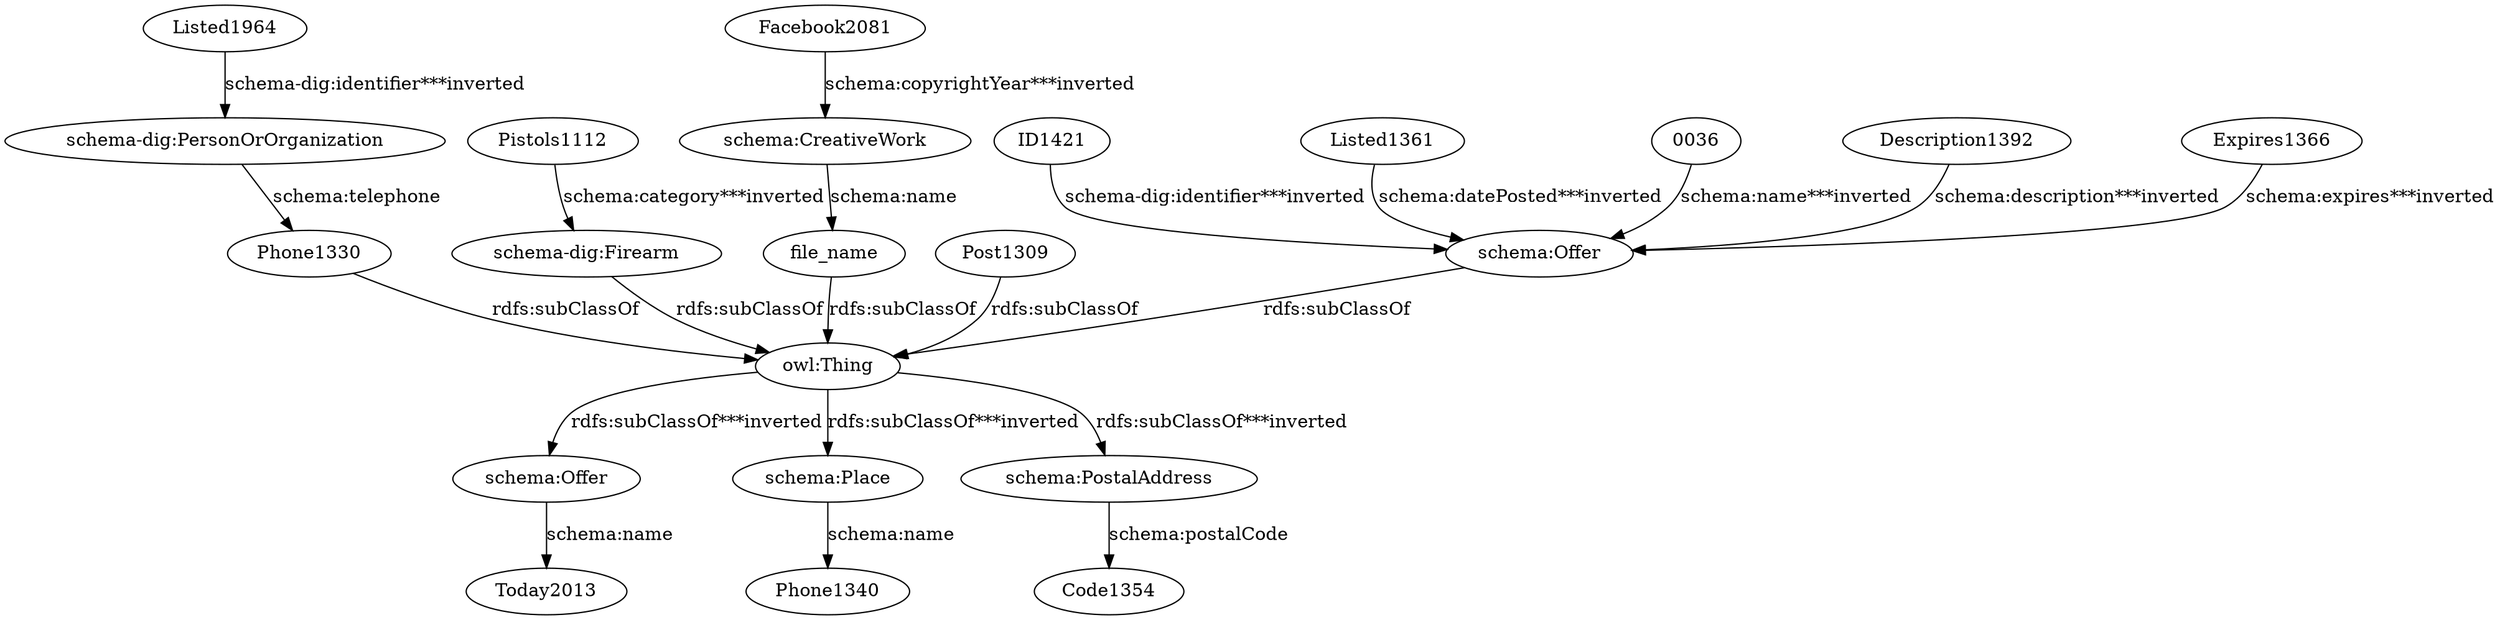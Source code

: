 digraph {
  "0036" [type=attribute_name,label="0036"]
  "schema:Offer1" [type=class_uri,label="schema:Offer"]
  Description1392 [type=attribute_name,label=Description1392]
  Expires1366 [type=attribute_name,label=Expires1366]
  Facebook2081 [type=attribute_name,label=Facebook2081]
  "schema:CreativeWork1" [type=class_uri,label="schema:CreativeWork"]
  ID1421 [type=attribute_name,label=ID1421]
  Listed1361 [type=attribute_name,label=Listed1361]
  Listed1964 [type=attribute_name,label=Listed1964]
  "schema-dig:PersonOrOrganization1" [type=class_uri,label="schema-dig:PersonOrOrganization"]
  Phone1330 [type=attribute_name,label=Phone1330]
  "owl:Thing" [type=special,label="owl:Thing"]
  Pistols1112 [type=attribute_name,label=Pistols1112]
  "schema-dig:Firearm1" [type=class_uri,label="schema-dig:Firearm"]
  Post1309 [type=attribute_name,label=Post1309]
  file_name [type=attribute_name,label=file_name]
  "schema:Offer2" [type=class_uri,label="schema:Offer"]
  "schema:Place1" [type=class_uri,label="schema:Place"]
  "schema:PostalAddress1" [type=class_uri,label="schema:PostalAddress"]
  Today2013 [type=attribute_name,label=Today2013]
  Phone1340 [type=attribute_name,label=Phone1340]
  Code1354 [type=attribute_name,label=Code1354]
  "0036" -> "schema:Offer1" [type=st_property_uri,label="schema:name***inverted"]
  Description1392 -> "schema:Offer1" [type=st_property_uri,label="schema:description***inverted"]
  Expires1366 -> "schema:Offer1" [type=st_property_uri,label="schema:expires***inverted"]
  Facebook2081 -> "schema:CreativeWork1" [type=st_property_uri,label="schema:copyrightYear***inverted"]
  ID1421 -> "schema:Offer1" [type=st_property_uri,label="schema-dig:identifier***inverted"]
  Listed1361 -> "schema:Offer1" [type=st_property_uri,label="schema:datePosted***inverted"]
  Listed1964 -> "schema-dig:PersonOrOrganization1" [type=st_property_uri,label="schema-dig:identifier***inverted"]
  Phone1330 -> "owl:Thing" [label="rdfs:subClassOf",type=inherited]
  Pistols1112 -> "schema-dig:Firearm1" [type=st_property_uri,label="schema:category***inverted"]
  Post1309 -> "owl:Thing" [label="rdfs:subClassOf",type=inherited]
  file_name -> "owl:Thing" [label="rdfs:subClassOf",type=inherited]
  "owl:Thing" -> "schema:Offer2" [type=inherited,label="rdfs:subClassOf***inverted"]
  "owl:Thing" -> "schema:Place1" [type=inherited,label="rdfs:subClassOf***inverted"]
  "owl:Thing" -> "schema:PostalAddress1" [type=inherited,label="rdfs:subClassOf***inverted"]
  "schema-dig:Firearm1" -> "owl:Thing" [label="rdfs:subClassOf",type=inherited]
  "schema-dig:PersonOrOrganization1" -> Phone1330 [label="schema:telephone",type=st_property_uri]
  "schema:CreativeWork1" -> file_name [label="schema:name",type=st_property_uri]
  "schema:Offer1" -> "owl:Thing" [label="rdfs:subClassOf",type=inherited]
  "schema:Offer2" -> Today2013 [label="schema:name",type=st_property_uri]
  "schema:Place1" -> Phone1340 [label="schema:name",type=st_property_uri]
  "schema:PostalAddress1" -> Code1354 [label="schema:postalCode",type=st_property_uri]
}
